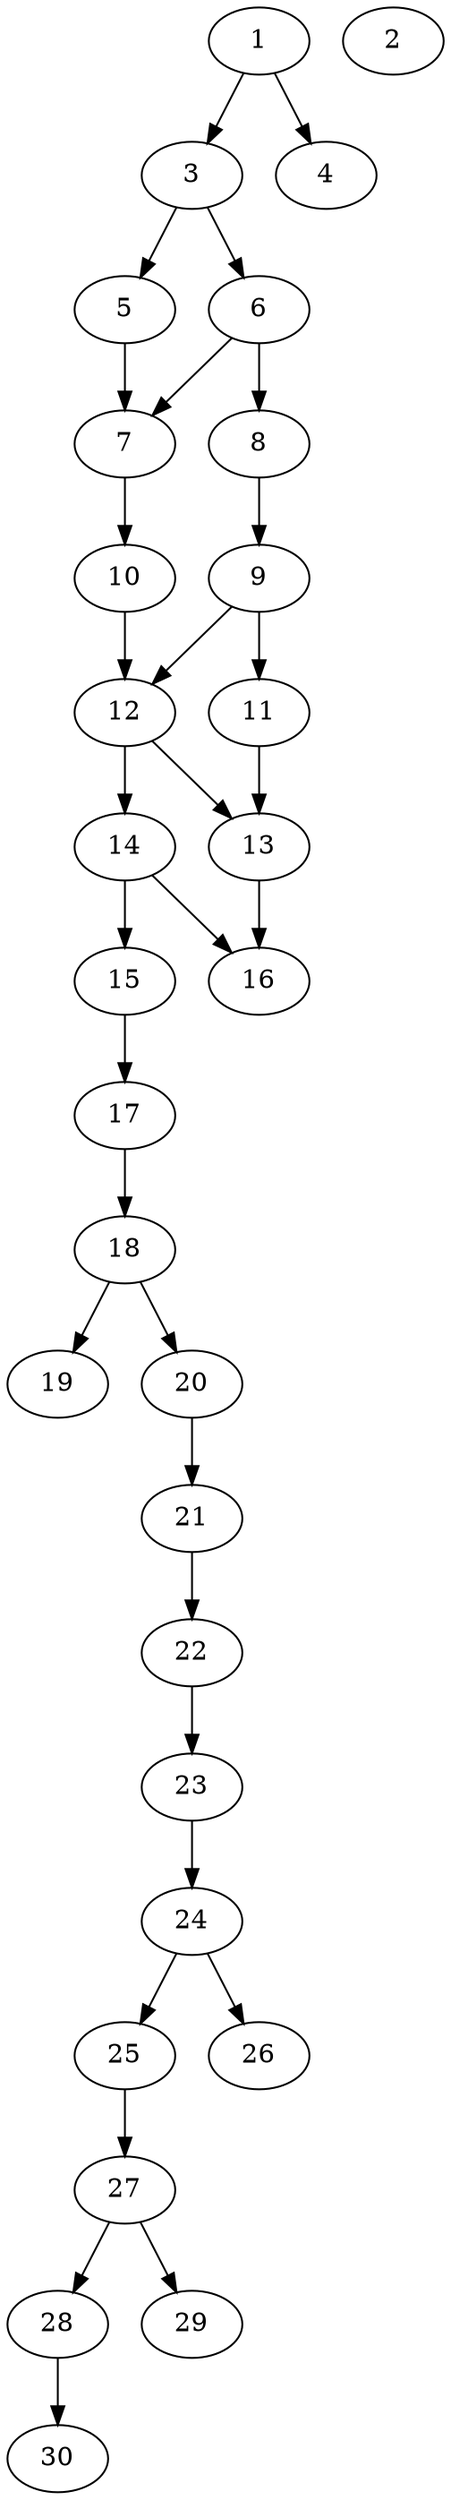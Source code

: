 // DAG automatically generated by daggen at Thu Oct  3 14:04:18 2019
// ./daggen --dot -n 30 --ccr 0.5 --fat 0.3 --regular 0.9 --density 0.6 --mindata 5242880 --maxdata 52428800 
digraph G {
  1 [size="47071232", alpha="0.00", expect_size="23535616"] 
  1 -> 3 [size ="23535616"]
  1 -> 4 [size ="23535616"]
  2 [size="102449152", alpha="0.03", expect_size="51224576"] 
  3 [size="34779136", alpha="0.11", expect_size="17389568"] 
  3 -> 5 [size ="17389568"]
  3 -> 6 [size ="17389568"]
  4 [size="19816448", alpha="0.11", expect_size="9908224"] 
  5 [size="73828352", alpha="0.01", expect_size="36914176"] 
  5 -> 7 [size ="36914176"]
  6 [size="54966272", alpha="0.18", expect_size="27483136"] 
  6 -> 7 [size ="27483136"]
  6 -> 8 [size ="27483136"]
  7 [size="46163968", alpha="0.18", expect_size="23081984"] 
  7 -> 10 [size ="23081984"]
  8 [size="64069632", alpha="0.02", expect_size="32034816"] 
  8 -> 9 [size ="32034816"]
  9 [size="73609216", alpha="0.04", expect_size="36804608"] 
  9 -> 11 [size ="36804608"]
  9 -> 12 [size ="36804608"]
  10 [size="66072576", alpha="0.15", expect_size="33036288"] 
  10 -> 12 [size ="33036288"]
  11 [size="89284608", alpha="0.13", expect_size="44642304"] 
  11 -> 13 [size ="44642304"]
  12 [size="89757696", alpha="0.14", expect_size="44878848"] 
  12 -> 13 [size ="44878848"]
  12 -> 14 [size ="44878848"]
  13 [size="11857920", alpha="0.14", expect_size="5928960"] 
  13 -> 16 [size ="5928960"]
  14 [size="64325632", alpha="0.10", expect_size="32162816"] 
  14 -> 15 [size ="32162816"]
  14 -> 16 [size ="32162816"]
  15 [size="19865600", alpha="0.01", expect_size="9932800"] 
  15 -> 17 [size ="9932800"]
  16 [size="24213504", alpha="0.07", expect_size="12106752"] 
  17 [size="13905920", alpha="0.10", expect_size="6952960"] 
  17 -> 18 [size ="6952960"]
  18 [size="98293760", alpha="0.08", expect_size="49146880"] 
  18 -> 19 [size ="49146880"]
  18 -> 20 [size ="49146880"]
  19 [size="14804992", alpha="0.12", expect_size="7402496"] 
  20 [size="34754560", alpha="0.19", expect_size="17377280"] 
  20 -> 21 [size ="17377280"]
  21 [size="103692288", alpha="0.13", expect_size="51846144"] 
  21 -> 22 [size ="51846144"]
  22 [size="70350848", alpha="0.07", expect_size="35175424"] 
  22 -> 23 [size ="35175424"]
  23 [size="43622400", alpha="0.07", expect_size="21811200"] 
  23 -> 24 [size ="21811200"]
  24 [size="13242368", alpha="0.08", expect_size="6621184"] 
  24 -> 25 [size ="6621184"]
  24 -> 26 [size ="6621184"]
  25 [size="61984768", alpha="0.02", expect_size="30992384"] 
  25 -> 27 [size ="30992384"]
  26 [size="67715072", alpha="0.06", expect_size="33857536"] 
  27 [size="103006208", alpha="0.18", expect_size="51503104"] 
  27 -> 28 [size ="51503104"]
  27 -> 29 [size ="51503104"]
  28 [size="55021568", alpha="0.00", expect_size="27510784"] 
  28 -> 30 [size ="27510784"]
  29 [size="93650944", alpha="0.17", expect_size="46825472"] 
  30 [size="57266176", alpha="0.05", expect_size="28633088"] 
}
